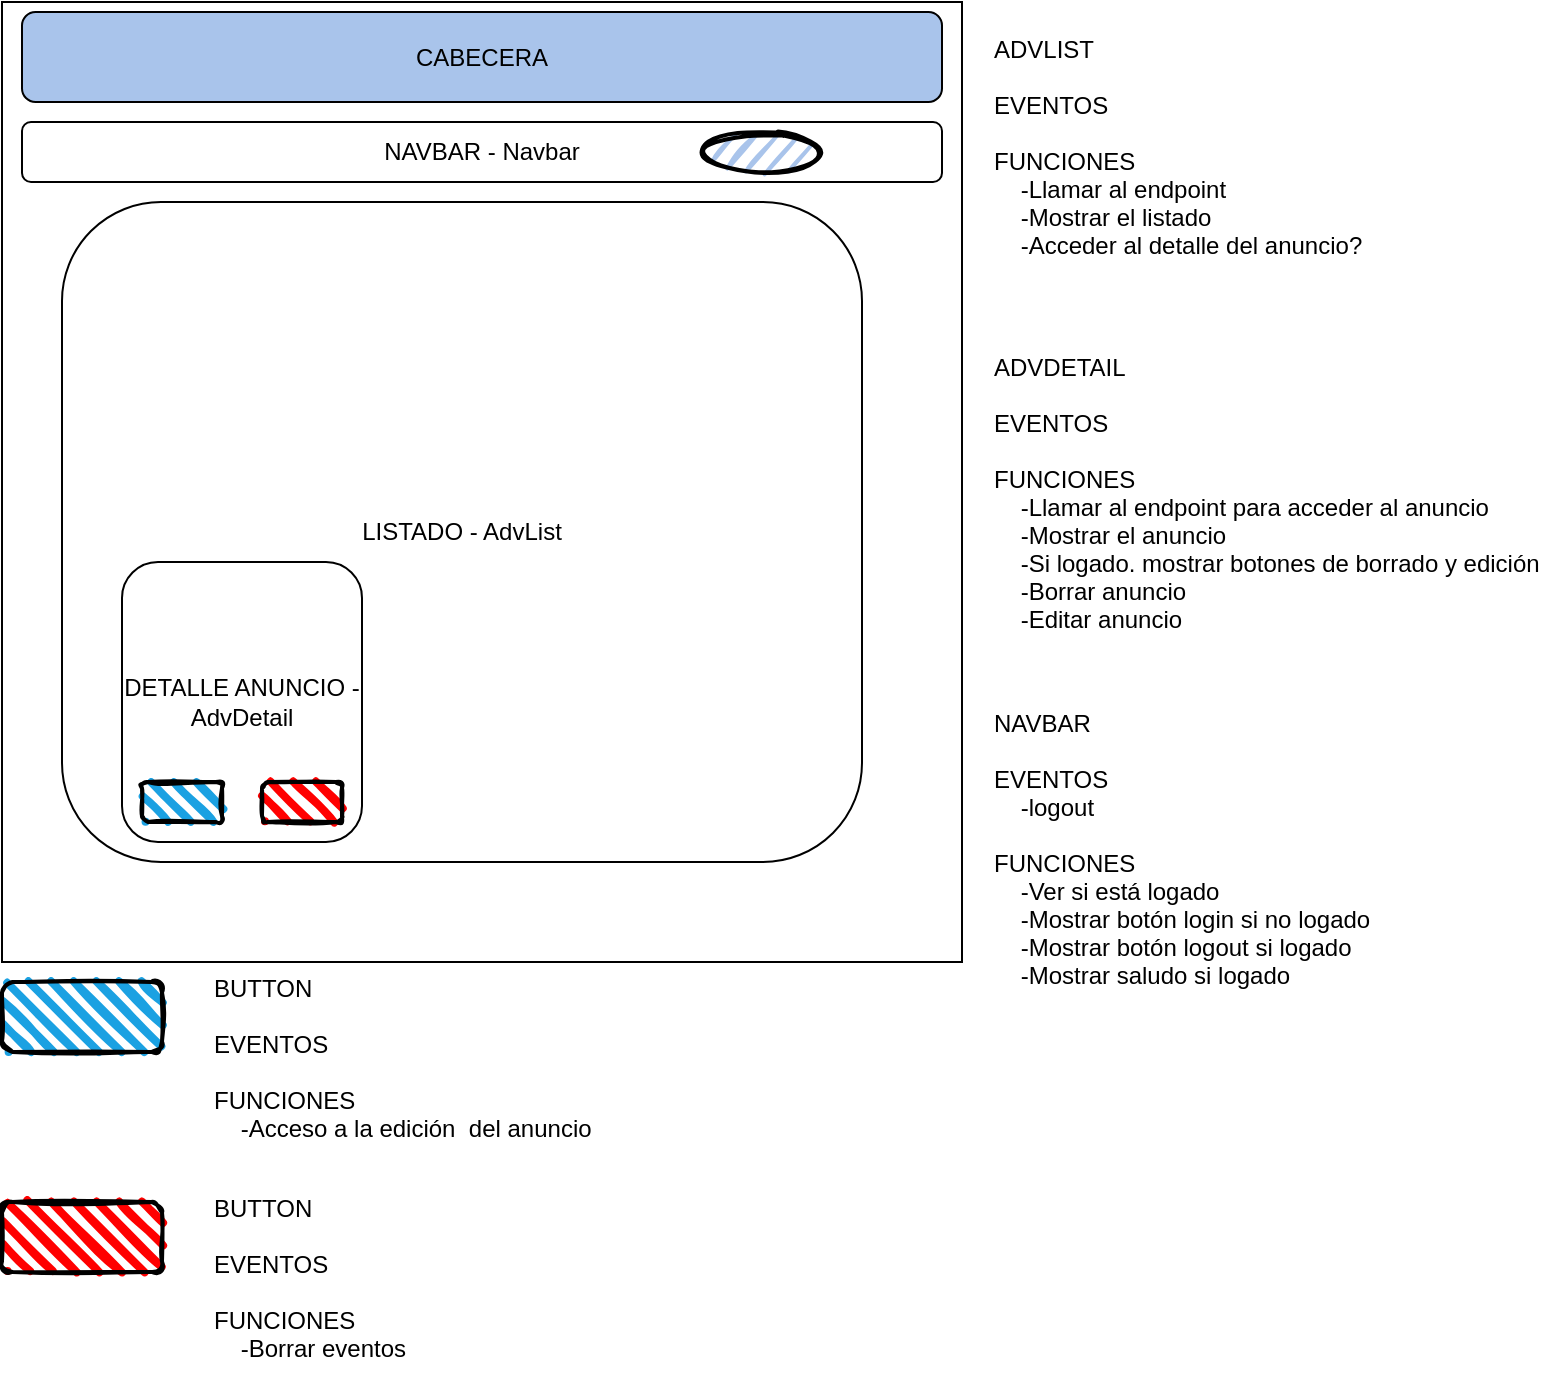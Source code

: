 <mxfile version="20.2.3" type="device"><diagram id="uM8xb5N_tnHF8ba29cdk" name="Página-1"><mxGraphModel dx="1422" dy="865" grid="1" gridSize="10" guides="1" tooltips="1" connect="1" arrows="1" fold="1" page="1" pageScale="1" pageWidth="827" pageHeight="1169" math="0" shadow="0"><root><mxCell id="0"/><mxCell id="1" parent="0"/><mxCell id="6inoEmgCwHw9ph_LhlFV-1" value="" style="whiteSpace=wrap;html=1;aspect=fixed;" vertex="1" parent="1"><mxGeometry x="40" y="40" width="480" height="480" as="geometry"/></mxCell><mxCell id="6inoEmgCwHw9ph_LhlFV-2" value="LISTADO - AdvList&lt;br&gt;" style="rounded=1;whiteSpace=wrap;html=1;" vertex="1" parent="1"><mxGeometry x="70" y="140" width="400" height="330" as="geometry"/></mxCell><mxCell id="6inoEmgCwHw9ph_LhlFV-3" value="ADVLIST&#10;&#10;EVENTOS&#10;&#10;FUNCIONES&#10;    -Llamar al endpoint&#10;    -Mostrar el listado&#10;    -Acceder al detalle del anuncio?&#10;    " style="text;strokeColor=none;fillColor=none;align=left;verticalAlign=middle;spacingLeft=4;spacingRight=4;overflow=hidden;points=[[0,0.5],[1,0.5]];portConstraint=eastwest;rotatable=0;" vertex="1" parent="1"><mxGeometry x="530" y="39" width="290" height="160" as="geometry"/></mxCell><mxCell id="6inoEmgCwHw9ph_LhlFV-4" value="DETALLE ANUNCIO - AdvDetail" style="rounded=1;whiteSpace=wrap;html=1;" vertex="1" parent="1"><mxGeometry x="100" y="320" width="120" height="140" as="geometry"/></mxCell><mxCell id="6inoEmgCwHw9ph_LhlFV-5" value="ADVDETAIL&#10;&#10;EVENTOS&#10;&#10;FUNCIONES&#10;    -Llamar al endpoint para acceder al anuncio&#10;    -Mostrar el anuncio&#10;    -Si logado. mostrar botones de borrado y edición&#10;    -Borrar anuncio&#10;    -Editar anuncio&#10;    " style="text;strokeColor=none;fillColor=none;align=left;verticalAlign=middle;spacingLeft=4;spacingRight=4;overflow=hidden;points=[[0,0.5],[1,0.5]];portConstraint=eastwest;rotatable=0;" vertex="1" parent="1"><mxGeometry x="530" y="177" width="290" height="230" as="geometry"/></mxCell><mxCell id="6inoEmgCwHw9ph_LhlFV-6" value="" style="rounded=1;whiteSpace=wrap;html=1;strokeWidth=2;fillWeight=4;hachureGap=8;hachureAngle=45;fillColor=#1ba1e2;sketch=1;" vertex="1" parent="1"><mxGeometry x="110" y="430" width="40" height="20" as="geometry"/></mxCell><mxCell id="6inoEmgCwHw9ph_LhlFV-7" value="" style="rounded=1;whiteSpace=wrap;html=1;strokeWidth=2;fillWeight=4;hachureGap=8;hachureAngle=45;fillColor=#FF0000;sketch=1;" vertex="1" parent="1"><mxGeometry x="170" y="430" width="40" height="20" as="geometry"/></mxCell><mxCell id="6inoEmgCwHw9ph_LhlFV-8" value="" style="rounded=1;whiteSpace=wrap;html=1;strokeWidth=2;fillWeight=4;hachureGap=8;hachureAngle=45;fillColor=#1ba1e2;sketch=1;" vertex="1" parent="1"><mxGeometry x="40" y="530" width="80" height="35" as="geometry"/></mxCell><mxCell id="6inoEmgCwHw9ph_LhlFV-9" value="BUTTON&#10;&#10;EVENTOS&#10;&#10;FUNCIONES&#10;    -Acceso a la edición  del anuncio" style="text;strokeColor=none;fillColor=none;align=left;verticalAlign=middle;spacingLeft=4;spacingRight=4;overflow=hidden;points=[[0,0.5],[1,0.5]];portConstraint=eastwest;rotatable=0;" vertex="1" parent="1"><mxGeometry x="140" y="510" width="290" height="115" as="geometry"/></mxCell><mxCell id="6inoEmgCwHw9ph_LhlFV-10" value="BUTTON&#10;&#10;EVENTOS&#10;&#10;FUNCIONES&#10;    -Borrar eventos" style="text;strokeColor=none;fillColor=none;align=left;verticalAlign=middle;spacingLeft=4;spacingRight=4;overflow=hidden;points=[[0,0.5],[1,0.5]];portConstraint=eastwest;rotatable=0;" vertex="1" parent="1"><mxGeometry x="140" y="620" width="290" height="115" as="geometry"/></mxCell><mxCell id="6inoEmgCwHw9ph_LhlFV-11" value="" style="rounded=1;whiteSpace=wrap;html=1;strokeWidth=2;fillWeight=4;hachureGap=8;hachureAngle=45;fillColor=#FF0000;sketch=1;" vertex="1" parent="1"><mxGeometry x="40" y="640" width="80" height="35" as="geometry"/></mxCell><mxCell id="6inoEmgCwHw9ph_LhlFV-12" style="edgeStyle=orthogonalEdgeStyle;rounded=0;orthogonalLoop=1;jettySize=auto;html=1;exitX=0.5;exitY=1;exitDx=0;exitDy=0;" edge="1" parent="1" source="6inoEmgCwHw9ph_LhlFV-11" target="6inoEmgCwHw9ph_LhlFV-11"><mxGeometry relative="1" as="geometry"/></mxCell><mxCell id="6inoEmgCwHw9ph_LhlFV-13" value="NAVBAR - Navbar" style="rounded=1;whiteSpace=wrap;html=1;fillColor=none;" vertex="1" parent="1"><mxGeometry x="50" y="100" width="460" height="30" as="geometry"/></mxCell><mxCell id="6inoEmgCwHw9ph_LhlFV-14" value="NAVBAR&#10;&#10;EVENTOS&#10;    -logout&#10;&#10;FUNCIONES&#10;    -Ver si está logado&#10;    -Mostrar botón login si no logado&#10;    -Mostrar botón logout si logado&#10;    -Mostrar saludo si logado&#10;    " style="text;strokeColor=none;fillColor=none;align=left;verticalAlign=middle;spacingLeft=4;spacingRight=4;overflow=hidden;points=[[0,0.5],[1,0.5]];portConstraint=eastwest;rotatable=0;" vertex="1" parent="1"><mxGeometry x="530" y="390" width="290" height="160" as="geometry"/></mxCell><mxCell id="6inoEmgCwHw9ph_LhlFV-15" value="" style="ellipse;whiteSpace=wrap;html=1;strokeWidth=2;fillWeight=2;hachureGap=8;fillColor=#A9C4EB;fillStyle=dots;sketch=1;" vertex="1" parent="1"><mxGeometry x="390" y="105" width="60" height="20" as="geometry"/></mxCell><mxCell id="6inoEmgCwHw9ph_LhlFV-16" value="CABECERA" style="rounded=1;whiteSpace=wrap;html=1;fillColor=#A9C4EB;" vertex="1" parent="1"><mxGeometry x="50" y="45" width="460" height="45" as="geometry"/></mxCell></root></mxGraphModel></diagram></mxfile>